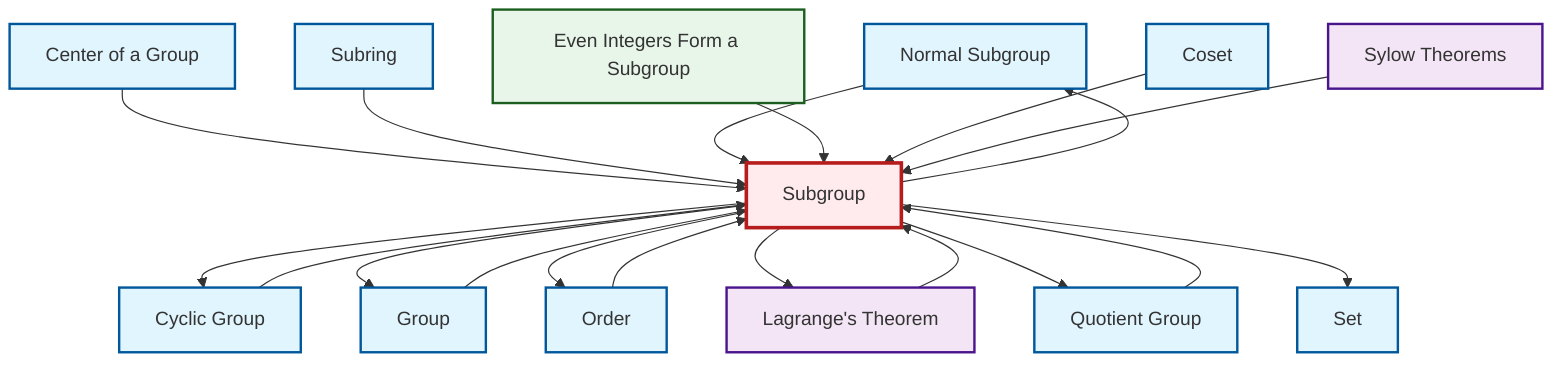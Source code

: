 graph TD
    classDef definition fill:#e1f5fe,stroke:#01579b,stroke-width:2px
    classDef theorem fill:#f3e5f5,stroke:#4a148c,stroke-width:2px
    classDef axiom fill:#fff3e0,stroke:#e65100,stroke-width:2px
    classDef example fill:#e8f5e9,stroke:#1b5e20,stroke-width:2px
    classDef current fill:#ffebee,stroke:#b71c1c,stroke-width:3px
    def-normal-subgroup["Normal Subgroup"]:::definition
    thm-lagrange["Lagrange's Theorem"]:::theorem
    def-subring["Subring"]:::definition
    def-subgroup["Subgroup"]:::definition
    def-center-of-group["Center of a Group"]:::definition
    def-cyclic-group["Cyclic Group"]:::definition
    def-coset["Coset"]:::definition
    ex-even-integers-subgroup["Even Integers Form a Subgroup"]:::example
    def-set["Set"]:::definition
    thm-sylow["Sylow Theorems"]:::theorem
    def-order["Order"]:::definition
    def-group["Group"]:::definition
    def-quotient-group["Quotient Group"]:::definition
    def-center-of-group --> def-subgroup
    def-subgroup --> def-cyclic-group
    def-subring --> def-subgroup
    def-order --> def-subgroup
    def-normal-subgroup --> def-subgroup
    def-group --> def-subgroup
    ex-even-integers-subgroup --> def-subgroup
    def-subgroup --> def-group
    def-subgroup --> def-order
    def-subgroup --> thm-lagrange
    def-coset --> def-subgroup
    thm-sylow --> def-subgroup
    def-cyclic-group --> def-subgroup
    thm-lagrange --> def-subgroup
    def-quotient-group --> def-subgroup
    def-subgroup --> def-quotient-group
    def-subgroup --> def-normal-subgroup
    def-subgroup --> def-set
    class def-subgroup current